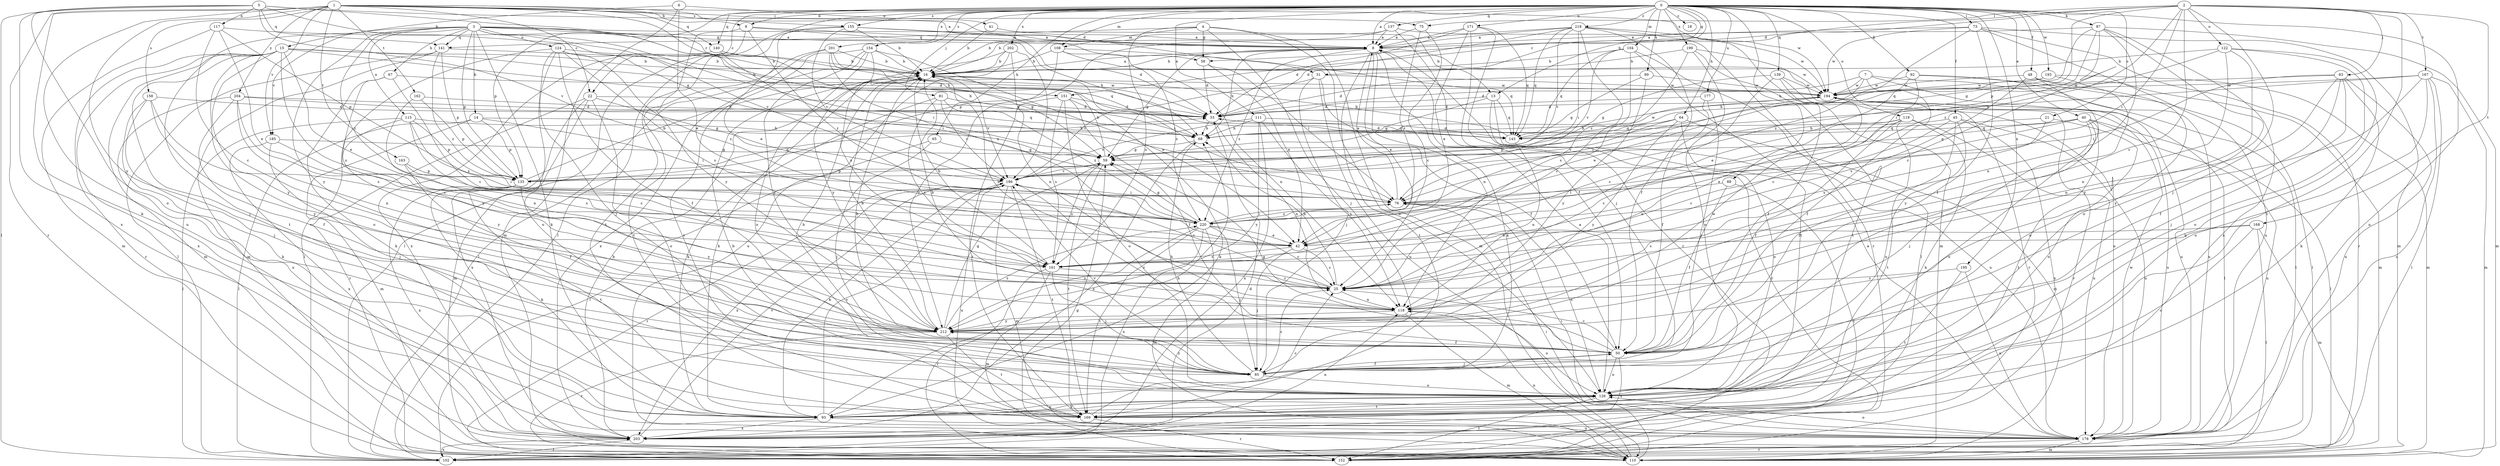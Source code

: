 strict digraph  {
0;
1;
2;
3;
4;
5;
6;
7;
8;
9;
13;
14;
15;
16;
18;
21;
22;
25;
31;
33;
40;
41;
42;
45;
48;
50;
58;
59;
64;
65;
67;
68;
73;
75;
76;
81;
83;
85;
87;
88;
89;
92;
93;
102;
104;
108;
110;
111;
115;
117;
118;
119;
122;
124;
126;
135;
137;
139;
140;
141;
143;
151;
152;
154;
155;
158;
161;
162;
163;
167;
168;
169;
171;
177;
178;
185;
186;
193;
194;
195;
199;
201;
202;
203;
204;
212;
218;
220;
0 -> 8  [label=a];
0 -> 9  [label=b];
0 -> 18  [label=c];
0 -> 21  [label=c];
0 -> 22  [label=c];
0 -> 40  [label=e];
0 -> 45  [label=f];
0 -> 48  [label=f];
0 -> 58  [label=g];
0 -> 64  [label=h];
0 -> 65  [label=h];
0 -> 73  [label=i];
0 -> 81  [label=j];
0 -> 87  [label=k];
0 -> 88  [label=k];
0 -> 89  [label=k];
0 -> 92  [label=k];
0 -> 102  [label=l];
0 -> 104  [label=m];
0 -> 108  [label=m];
0 -> 111  [label=n];
0 -> 119  [label=o];
0 -> 135  [label=p];
0 -> 137  [label=q];
0 -> 139  [label=q];
0 -> 140  [label=q];
0 -> 151  [label=r];
0 -> 154  [label=s];
0 -> 155  [label=s];
0 -> 171  [label=u];
0 -> 177  [label=u];
0 -> 178  [label=u];
0 -> 193  [label=w];
0 -> 195  [label=x];
0 -> 199  [label=x];
0 -> 201  [label=x];
0 -> 202  [label=x];
0 -> 218  [label=z];
1 -> 9  [label=b];
1 -> 22  [label=c];
1 -> 31  [label=d];
1 -> 75  [label=i];
1 -> 93  [label=k];
1 -> 140  [label=q];
1 -> 151  [label=r];
1 -> 152  [label=r];
1 -> 155  [label=s];
1 -> 158  [label=s];
1 -> 162  [label=t];
1 -> 163  [label=t];
1 -> 178  [label=u];
1 -> 185  [label=v];
1 -> 194  [label=w];
1 -> 204  [label=y];
1 -> 212  [label=y];
2 -> 13  [label=b];
2 -> 25  [label=c];
2 -> 31  [label=d];
2 -> 75  [label=i];
2 -> 76  [label=i];
2 -> 83  [label=j];
2 -> 85  [label=j];
2 -> 122  [label=o];
2 -> 135  [label=p];
2 -> 167  [label=t];
2 -> 168  [label=t];
2 -> 169  [label=t];
2 -> 220  [label=z];
3 -> 13  [label=b];
3 -> 14  [label=b];
3 -> 33  [label=d];
3 -> 58  [label=g];
3 -> 67  [label=h];
3 -> 68  [label=h];
3 -> 76  [label=i];
3 -> 93  [label=k];
3 -> 115  [label=n];
3 -> 124  [label=o];
3 -> 135  [label=p];
3 -> 141  [label=q];
3 -> 169  [label=t];
3 -> 185  [label=v];
3 -> 186  [label=v];
3 -> 212  [label=y];
3 -> 220  [label=z];
4 -> 58  [label=g];
4 -> 85  [label=j];
4 -> 108  [label=m];
4 -> 110  [label=m];
4 -> 126  [label=o];
4 -> 141  [label=q];
4 -> 161  [label=s];
5 -> 8  [label=a];
5 -> 59  [label=g];
5 -> 68  [label=h];
5 -> 102  [label=l];
5 -> 117  [label=n];
5 -> 126  [label=o];
5 -> 141  [label=q];
5 -> 186  [label=v];
5 -> 203  [label=x];
6 -> 15  [label=b];
6 -> 41  [label=e];
6 -> 42  [label=e];
6 -> 110  [label=m];
7 -> 33  [label=d];
7 -> 42  [label=e];
7 -> 50  [label=f];
7 -> 102  [label=l];
7 -> 178  [label=u];
7 -> 194  [label=w];
8 -> 16  [label=b];
8 -> 42  [label=e];
8 -> 59  [label=g];
8 -> 68  [label=h];
8 -> 93  [label=k];
8 -> 118  [label=n];
8 -> 169  [label=t];
8 -> 194  [label=w];
8 -> 220  [label=z];
9 -> 8  [label=a];
9 -> 68  [label=h];
9 -> 102  [label=l];
9 -> 212  [label=y];
9 -> 220  [label=z];
13 -> 33  [label=d];
13 -> 59  [label=g];
13 -> 143  [label=q];
13 -> 152  [label=r];
13 -> 178  [label=u];
14 -> 68  [label=h];
14 -> 76  [label=i];
14 -> 102  [label=l];
14 -> 110  [label=m];
14 -> 135  [label=p];
15 -> 16  [label=b];
15 -> 33  [label=d];
15 -> 42  [label=e];
15 -> 68  [label=h];
15 -> 85  [label=j];
15 -> 110  [label=m];
15 -> 126  [label=o];
15 -> 152  [label=r];
15 -> 161  [label=s];
15 -> 203  [label=x];
15 -> 212  [label=y];
16 -> 8  [label=a];
16 -> 93  [label=k];
16 -> 186  [label=v];
16 -> 194  [label=w];
21 -> 126  [label=o];
21 -> 143  [label=q];
21 -> 161  [label=s];
22 -> 33  [label=d];
22 -> 59  [label=g];
22 -> 110  [label=m];
22 -> 126  [label=o];
22 -> 152  [label=r];
22 -> 203  [label=x];
25 -> 16  [label=b];
25 -> 68  [label=h];
25 -> 118  [label=n];
25 -> 186  [label=v];
31 -> 50  [label=f];
31 -> 85  [label=j];
31 -> 178  [label=u];
31 -> 186  [label=v];
31 -> 194  [label=w];
33 -> 68  [label=h];
33 -> 118  [label=n];
33 -> 143  [label=q];
40 -> 42  [label=e];
40 -> 59  [label=g];
40 -> 85  [label=j];
40 -> 102  [label=l];
40 -> 126  [label=o];
40 -> 143  [label=q];
40 -> 169  [label=t];
40 -> 178  [label=u];
41 -> 8  [label=a];
41 -> 16  [label=b];
42 -> 25  [label=c];
42 -> 85  [label=j];
42 -> 161  [label=s];
45 -> 25  [label=c];
45 -> 50  [label=f];
45 -> 68  [label=h];
45 -> 126  [label=o];
45 -> 178  [label=u];
45 -> 203  [label=x];
48 -> 50  [label=f];
48 -> 110  [label=m];
48 -> 126  [label=o];
48 -> 161  [label=s];
48 -> 194  [label=w];
50 -> 16  [label=b];
50 -> 25  [label=c];
50 -> 59  [label=g];
50 -> 85  [label=j];
50 -> 126  [label=o];
50 -> 186  [label=v];
50 -> 203  [label=x];
58 -> 33  [label=d];
58 -> 42  [label=e];
58 -> 76  [label=i];
59 -> 16  [label=b];
59 -> 135  [label=p];
59 -> 161  [label=s];
59 -> 169  [label=t];
59 -> 186  [label=v];
64 -> 110  [label=m];
64 -> 126  [label=o];
64 -> 135  [label=p];
64 -> 143  [label=q];
64 -> 186  [label=v];
64 -> 212  [label=y];
65 -> 59  [label=g];
65 -> 85  [label=j];
65 -> 102  [label=l];
67 -> 25  [label=c];
67 -> 93  [label=k];
67 -> 194  [label=w];
67 -> 212  [label=y];
68 -> 59  [label=g];
68 -> 203  [label=x];
73 -> 8  [label=a];
73 -> 50  [label=f];
73 -> 110  [label=m];
73 -> 152  [label=r];
73 -> 178  [label=u];
73 -> 194  [label=w];
73 -> 220  [label=z];
75 -> 8  [label=a];
75 -> 25  [label=c];
75 -> 220  [label=z];
76 -> 8  [label=a];
76 -> 126  [label=o];
76 -> 220  [label=z];
81 -> 25  [label=c];
81 -> 33  [label=d];
81 -> 93  [label=k];
81 -> 186  [label=v];
81 -> 220  [label=z];
83 -> 50  [label=f];
83 -> 76  [label=i];
83 -> 85  [label=j];
83 -> 93  [label=k];
83 -> 118  [label=n];
83 -> 178  [label=u];
83 -> 194  [label=w];
85 -> 16  [label=b];
85 -> 25  [label=c];
85 -> 50  [label=f];
85 -> 68  [label=h];
85 -> 126  [label=o];
85 -> 186  [label=v];
85 -> 212  [label=y];
87 -> 8  [label=a];
87 -> 25  [label=c];
87 -> 59  [label=g];
87 -> 76  [label=i];
87 -> 110  [label=m];
87 -> 118  [label=n];
87 -> 126  [label=o];
87 -> 203  [label=x];
88 -> 50  [label=f];
88 -> 76  [label=i];
88 -> 102  [label=l];
89 -> 33  [label=d];
89 -> 59  [label=g];
89 -> 194  [label=w];
89 -> 212  [label=y];
92 -> 25  [label=c];
92 -> 42  [label=e];
92 -> 102  [label=l];
92 -> 178  [label=u];
92 -> 194  [label=w];
93 -> 68  [label=h];
93 -> 126  [label=o];
93 -> 178  [label=u];
93 -> 186  [label=v];
93 -> 203  [label=x];
102 -> 33  [label=d];
102 -> 203  [label=x];
104 -> 16  [label=b];
104 -> 25  [label=c];
104 -> 102  [label=l];
104 -> 143  [label=q];
104 -> 169  [label=t];
104 -> 186  [label=v];
108 -> 16  [label=b];
108 -> 118  [label=n];
108 -> 143  [label=q];
108 -> 212  [label=y];
108 -> 220  [label=z];
110 -> 76  [label=i];
110 -> 118  [label=n];
111 -> 68  [label=h];
111 -> 118  [label=n];
111 -> 143  [label=q];
111 -> 186  [label=v];
111 -> 203  [label=x];
111 -> 212  [label=y];
115 -> 25  [label=c];
115 -> 68  [label=h];
115 -> 102  [label=l];
115 -> 135  [label=p];
115 -> 212  [label=y];
115 -> 220  [label=z];
117 -> 8  [label=a];
117 -> 25  [label=c];
117 -> 42  [label=e];
117 -> 110  [label=m];
117 -> 135  [label=p];
118 -> 16  [label=b];
118 -> 110  [label=m];
118 -> 126  [label=o];
118 -> 212  [label=y];
119 -> 25  [label=c];
119 -> 50  [label=f];
119 -> 68  [label=h];
119 -> 93  [label=k];
119 -> 118  [label=n];
119 -> 169  [label=t];
119 -> 178  [label=u];
122 -> 16  [label=b];
122 -> 93  [label=k];
122 -> 118  [label=n];
122 -> 126  [label=o];
122 -> 143  [label=q];
122 -> 212  [label=y];
124 -> 16  [label=b];
124 -> 50  [label=f];
124 -> 85  [label=j];
124 -> 102  [label=l];
124 -> 126  [label=o];
124 -> 143  [label=q];
124 -> 161  [label=s];
124 -> 220  [label=z];
126 -> 8  [label=a];
126 -> 93  [label=k];
126 -> 152  [label=r];
126 -> 169  [label=t];
135 -> 16  [label=b];
135 -> 33  [label=d];
135 -> 93  [label=k];
135 -> 169  [label=t];
135 -> 203  [label=x];
135 -> 212  [label=y];
137 -> 8  [label=a];
137 -> 16  [label=b];
137 -> 50  [label=f];
137 -> 135  [label=p];
137 -> 194  [label=w];
139 -> 25  [label=c];
139 -> 50  [label=f];
139 -> 59  [label=g];
139 -> 152  [label=r];
139 -> 194  [label=w];
140 -> 16  [label=b];
140 -> 76  [label=i];
140 -> 203  [label=x];
141 -> 16  [label=b];
141 -> 102  [label=l];
141 -> 110  [label=m];
141 -> 135  [label=p];
141 -> 220  [label=z];
143 -> 16  [label=b];
143 -> 33  [label=d];
143 -> 118  [label=n];
143 -> 194  [label=w];
151 -> 33  [label=d];
151 -> 50  [label=f];
151 -> 93  [label=k];
151 -> 126  [label=o];
151 -> 161  [label=s];
151 -> 169  [label=t];
152 -> 59  [label=g];
154 -> 16  [label=b];
154 -> 42  [label=e];
154 -> 126  [label=o];
154 -> 161  [label=s];
154 -> 169  [label=t];
154 -> 203  [label=x];
154 -> 212  [label=y];
155 -> 8  [label=a];
155 -> 16  [label=b];
155 -> 33  [label=d];
155 -> 42  [label=e];
155 -> 169  [label=t];
155 -> 186  [label=v];
158 -> 33  [label=d];
158 -> 85  [label=j];
158 -> 93  [label=k];
158 -> 161  [label=s];
158 -> 212  [label=y];
161 -> 16  [label=b];
161 -> 25  [label=c];
161 -> 85  [label=j];
161 -> 110  [label=m];
161 -> 152  [label=r];
162 -> 33  [label=d];
162 -> 118  [label=n];
162 -> 135  [label=p];
163 -> 50  [label=f];
163 -> 76  [label=i];
163 -> 135  [label=p];
167 -> 68  [label=h];
167 -> 102  [label=l];
167 -> 110  [label=m];
167 -> 126  [label=o];
167 -> 178  [label=u];
167 -> 194  [label=w];
167 -> 212  [label=y];
168 -> 42  [label=e];
168 -> 102  [label=l];
168 -> 110  [label=m];
168 -> 126  [label=o];
168 -> 161  [label=s];
169 -> 16  [label=b];
169 -> 25  [label=c];
169 -> 152  [label=r];
171 -> 8  [label=a];
171 -> 33  [label=d];
171 -> 42  [label=e];
171 -> 85  [label=j];
171 -> 143  [label=q];
171 -> 152  [label=r];
177 -> 33  [label=d];
177 -> 50  [label=f];
177 -> 85  [label=j];
178 -> 8  [label=a];
178 -> 76  [label=i];
178 -> 110  [label=m];
178 -> 126  [label=o];
178 -> 152  [label=r];
178 -> 194  [label=w];
185 -> 59  [label=g];
185 -> 85  [label=j];
185 -> 161  [label=s];
185 -> 203  [label=x];
186 -> 76  [label=i];
186 -> 93  [label=k];
186 -> 110  [label=m];
186 -> 152  [label=r];
186 -> 169  [label=t];
186 -> 178  [label=u];
186 -> 203  [label=x];
193 -> 68  [label=h];
193 -> 110  [label=m];
193 -> 194  [label=w];
193 -> 212  [label=y];
194 -> 33  [label=d];
194 -> 76  [label=i];
194 -> 102  [label=l];
194 -> 152  [label=r];
194 -> 178  [label=u];
195 -> 25  [label=c];
195 -> 169  [label=t];
195 -> 178  [label=u];
199 -> 16  [label=b];
199 -> 126  [label=o];
199 -> 161  [label=s];
199 -> 169  [label=t];
199 -> 178  [label=u];
201 -> 16  [label=b];
201 -> 59  [label=g];
201 -> 76  [label=i];
201 -> 102  [label=l];
201 -> 169  [label=t];
201 -> 220  [label=z];
202 -> 16  [label=b];
202 -> 118  [label=n];
202 -> 178  [label=u];
202 -> 186  [label=v];
202 -> 212  [label=y];
203 -> 16  [label=b];
203 -> 102  [label=l];
203 -> 118  [label=n];
203 -> 186  [label=v];
204 -> 25  [label=c];
204 -> 33  [label=d];
204 -> 50  [label=f];
204 -> 118  [label=n];
204 -> 143  [label=q];
204 -> 178  [label=u];
212 -> 16  [label=b];
212 -> 50  [label=f];
212 -> 59  [label=g];
212 -> 152  [label=r];
212 -> 169  [label=t];
212 -> 194  [label=w];
212 -> 220  [label=z];
218 -> 8  [label=a];
218 -> 16  [label=b];
218 -> 33  [label=d];
218 -> 50  [label=f];
218 -> 76  [label=i];
218 -> 110  [label=m];
218 -> 143  [label=q];
218 -> 152  [label=r];
218 -> 186  [label=v];
218 -> 220  [label=z];
220 -> 25  [label=c];
220 -> 42  [label=e];
220 -> 59  [label=g];
220 -> 76  [label=i];
220 -> 85  [label=j];
220 -> 110  [label=m];
220 -> 169  [label=t];
220 -> 203  [label=x];
220 -> 212  [label=y];
}
